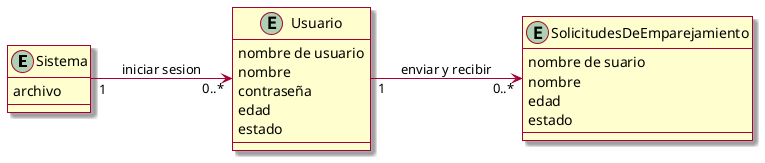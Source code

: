@startuml
left to right direction
skin rose

entity Sistema{
    archivo
}

entity Usuario{
    nombre de usuario
    nombre
    contraseña
    edad
    estado

}
entity SolicitudesDeEmparejamiento{
    nombre de suario
    nombre
    edad
    estado
}



Sistema"1" --> "0..*"Usuario: iniciar sesion
Usuario"1" --> "0..*"SolicitudesDeEmparejamiento: enviar y recibir

@enduml